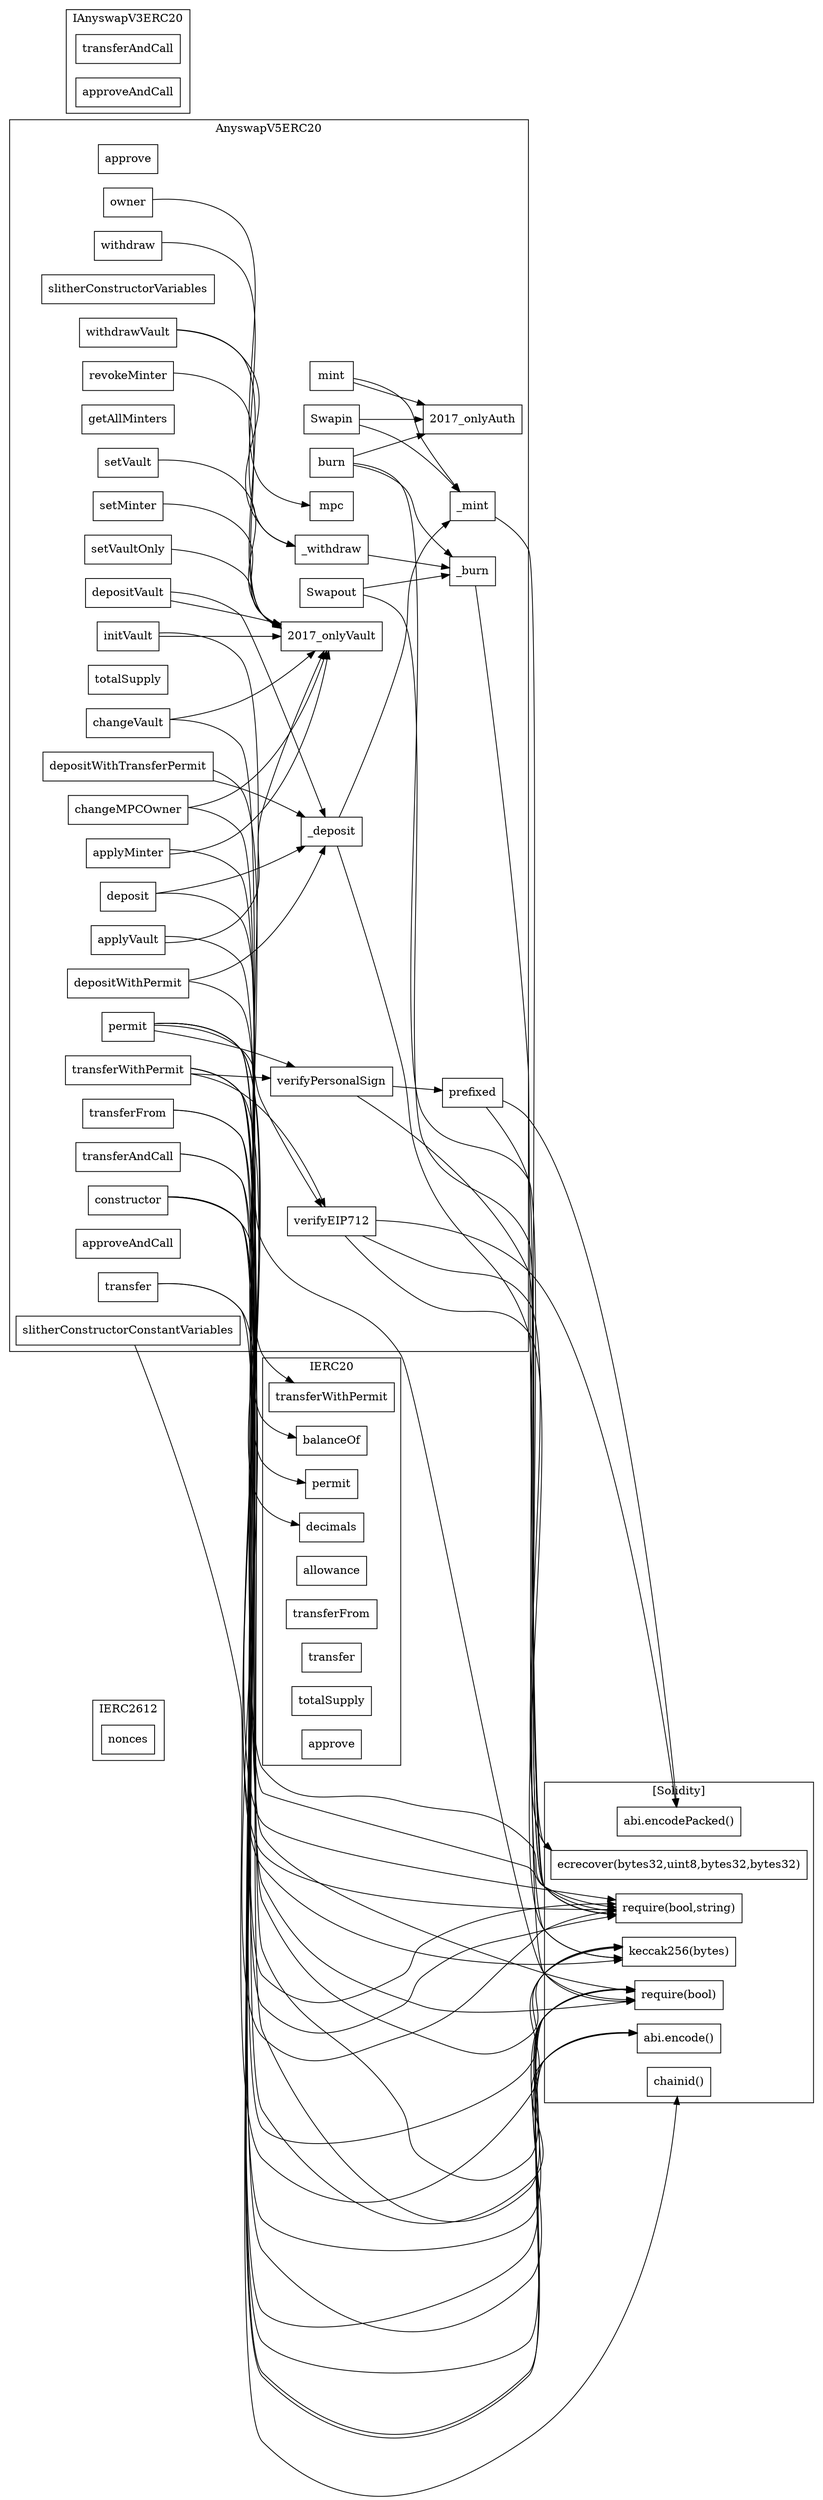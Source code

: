 strict digraph {
rankdir="LR"
node [shape=box]
subgraph cluster_120_IERC2612 {
label = "IERC2612"
"120_nonces" [label="nonces"]
}subgraph cluster_2017_AnyswapV5ERC20 {
label = "AnyswapV5ERC20"
"2017_approve" [label="approve"]
"2017__mint" [label="_mint"]
"2017_initVault" [label="initVault"]
"2017_mpc" [label="mpc"]
"2017_depositWithTransferPermit" [label="depositWithTransferPermit"]
"2017_slitherConstructorVariables" [label="slitherConstructorVariables"]
"2017_changeVault" [label="changeVault"]
"2017_Swapout" [label="Swapout"]
"2017_constructor" [label="constructor"]
"2017_getAllMinters" [label="getAllMinters"]
"2017_permit" [label="permit"]
"2017_prefixed" [label="prefixed"]
"2017_depositVault" [label="depositVault"]
"2017_transferWithPermit" [label="transferWithPermit"]
"2017_verifyEIP712" [label="verifyEIP712"]
"2017__withdraw" [label="_withdraw"]
"2017_setVault" [label="setVault"]
"2017_deposit" [label="deposit"]
"2017__burn" [label="_burn"]
"2017_totalSupply" [label="totalSupply"]
"2017_withdrawVault" [label="withdrawVault"]
"2017_owner" [label="owner"]
"2017_burn" [label="burn"]
"2017_transferFrom" [label="transferFrom"]
"2017_withdraw" [label="withdraw"]
"2017_setMinter" [label="setMinter"]
"2017_applyMinter" [label="applyMinter"]
"2017_depositWithPermit" [label="depositWithPermit"]
"2017_transferAndCall" [label="transferAndCall"]
"2017_changeMPCOwner" [label="changeMPCOwner"]
"2017_mint" [label="mint"]
"2017_verifyPersonalSign" [label="verifyPersonalSign"]
"2017_setVaultOnly" [label="setVaultOnly"]
"2017_slitherConstructorConstantVariables" [label="slitherConstructorConstantVariables"]
"2017_transfer" [label="transfer"]
"2017__deposit" [label="_deposit"]
"2017_approveAndCall" [label="approveAndCall"]
"2017_applyVault" [label="applyVault"]
"2017_revokeMinter" [label="revokeMinter"]
"2017_Swapin" [label="Swapin"]
"2017_depositVault" -> "2017_onlyVault"
"2017_setVault" -> "2017_onlyVault"
"2017_burn" -> "2017__burn"
"2017_applyMinter" -> "2017_onlyVault"
"2017_owner" -> "2017_mpc"
"2017_applyVault" -> "2017_onlyVault"
"2017_depositWithTransferPermit" -> "2017__deposit"
"2017_deposit" -> "2017__deposit"
"2017_verifyPersonalSign" -> "2017_prefixed"
"2017_revokeMinter" -> "2017_onlyVault"
"2017_transferWithPermit" -> "2017_verifyEIP712"
"2017_withdrawVault" -> "2017_onlyVault"
"2017_changeMPCOwner" -> "2017_onlyVault"
"2017_depositWithPermit" -> "2017__deposit"
"2017__withdraw" -> "2017__burn"
"2017_initVault" -> "2017_onlyVault"
"2017_Swapin" -> "2017_onlyAuth"
"2017_burn" -> "2017_onlyAuth"
"2017_Swapout" -> "2017__burn"
"2017_depositVault" -> "2017__deposit"
"2017_withdraw" -> "2017__withdraw"
"2017_setMinter" -> "2017_onlyVault"
"2017_Swapin" -> "2017__mint"
"2017_mint" -> "2017__mint"
"2017_withdrawVault" -> "2017__withdraw"
"2017_mint" -> "2017_onlyAuth"
"2017_permit" -> "2017_verifyPersonalSign"
"2017__deposit" -> "2017__mint"
"2017_permit" -> "2017_verifyEIP712"
"2017_setVaultOnly" -> "2017_onlyVault"
"2017_changeVault" -> "2017_onlyVault"
"2017_transferWithPermit" -> "2017_verifyPersonalSign"
}subgraph cluster_110_IERC20 {
label = "IERC20"
"110_transferWithPermit" [label="transferWithPermit"]
"110_balanceOf" [label="balanceOf"]
"110_decimals" [label="decimals"]
"110_permit" [label="permit"]
"110_allowance" [label="allowance"]
"110_transferFrom" [label="transferFrom"]
"110_transfer" [label="transfer"]
"110_totalSupply" [label="totalSupply"]
"110_approve" [label="approve"]
}subgraph cluster_150_IAnyswapV3ERC20 {
label = "IAnyswapV3ERC20"
"150_transferAndCall" [label="transferAndCall"]
"150_approveAndCall" [label="approveAndCall"]
}subgraph cluster_solidity {
label = "[Solidity]"
"require(bool)" 
"chainid()" 
"keccak256(bytes)" 
"abi.encodePacked()" 
"abi.encode()" 
"ecrecover(bytes32,uint8,bytes32,bytes32)" 
"require(bool,string)" 
"2017_Swapout" -> "require(bool,string)"
"2017__burn" -> "require(bool,string)"
"2017_prefixed" -> "keccak256(bytes)"
"2017_changeVault" -> "require(bool,string)"
"2017_transferFrom" -> "require(bool,string)"
"2017_burn" -> "require(bool,string)"
"2017_permit" -> "require(bool)"
"2017_transfer" -> "require(bool,string)"
"2017_verifyEIP712" -> "abi.encodePacked()"
"2017__deposit" -> "require(bool)"
"2017_changeMPCOwner" -> "require(bool,string)"
"2017_transferWithPermit" -> "abi.encode()"
"2017_applyMinter" -> "require(bool)"
"2017_permit" -> "require(bool,string)"
"2017_transferAndCall" -> "require(bool)"
"2017_applyVault" -> "require(bool)"
"2017_constructor" -> "chainid()"
"2017_constructor" -> "require(bool)"
"2017_slitherConstructorConstantVariables" -> "keccak256(bytes)"
"2017_initVault" -> "require(bool)"
"2017_prefixed" -> "abi.encodePacked()"
"2017_constructor" -> "keccak256(bytes)"
"2017_verifyEIP712" -> "keccak256(bytes)"
"2017__mint" -> "require(bool,string)"
"2017_transfer" -> "require(bool)"
"2017_transferWithPermit" -> "keccak256(bytes)"
"2017_verifyEIP712" -> "ecrecover(bytes32,uint8,bytes32,bytes32)"
"2017_transferWithPermit" -> "require(bool,string)"
"2017_permit" -> "keccak256(bytes)"
"2017_transferWithPermit" -> "require(bool)"
"2017_transferFrom" -> "require(bool)"
"2017_verifyPersonalSign" -> "ecrecover(bytes32,uint8,bytes32,bytes32)"
"2017_permit" -> "abi.encode()"
"2017_constructor" -> "abi.encode()"
"2017_transferAndCall" -> "require(bool,string)"
}"2017_constructor" -> "110_decimals"
"2017_depositWithTransferPermit" -> "110_transferWithPermit"
"2017_deposit" -> "110_balanceOf"
"2017_depositWithPermit" -> "110_permit"
}